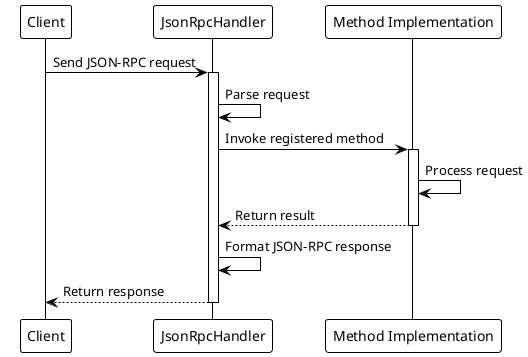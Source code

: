 @startuml
!theme plain

participant "Client" as client
participant "JsonRpcHandler" as handler
participant "Method Implementation" as method

client -> handler: Send JSON-RPC request
activate handler

handler -> handler: Parse request

handler -> method: Invoke registered method
activate method

method -> method: Process request

method --> handler: Return result
deactivate method

handler -> handler: Format JSON-RPC response

handler --> client: Return response
deactivate handler

@enduml
